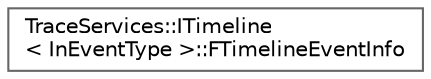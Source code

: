 digraph "Graphical Class Hierarchy"
{
 // INTERACTIVE_SVG=YES
 // LATEX_PDF_SIZE
  bgcolor="transparent";
  edge [fontname=Helvetica,fontsize=10,labelfontname=Helvetica,labelfontsize=10];
  node [fontname=Helvetica,fontsize=10,shape=box,height=0.2,width=0.4];
  rankdir="LR";
  Node0 [id="Node000000",label="TraceServices::ITimeline\l\< InEventType \>::FTimelineEventInfo",height=0.2,width=0.4,color="grey40", fillcolor="white", style="filled",URL="$d8/d46/structTraceServices_1_1ITimeline_1_1FTimelineEventInfo.html",tooltip=" "];
}
